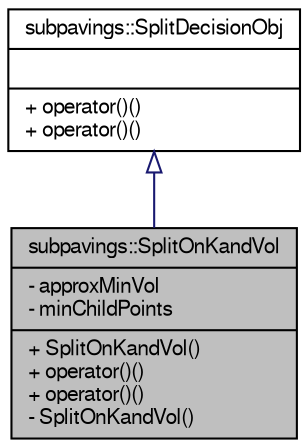 digraph G
{
  edge [fontname="FreeSans",fontsize="10",labelfontname="FreeSans",labelfontsize="10"];
  node [fontname="FreeSans",fontsize="10",shape=record];
  Node1 [label="{subpavings::SplitOnKandVol\n|- approxMinVol\l- minChildPoints\l|+ SplitOnKandVol()\l+ operator()()\l+ operator()()\l- SplitOnKandVol()\l}",height=0.2,width=0.4,color="black", fillcolor="grey75", style="filled" fontcolor="black"];
  Node2 -> Node1 [dir="back",color="midnightblue",fontsize="10",style="solid",arrowtail="onormal",fontname="FreeSans"];
  Node2 [label="{subpavings::SplitDecisionObj\n||+ operator()()\l+ operator()()\l}",height=0.2,width=0.4,color="black", fillcolor="white", style="filled",URL="$classsubpavings_1_1SplitDecisionObj.shtml",tooltip="A Virtual class providing decisions on whether to split spsnodes."];
}
